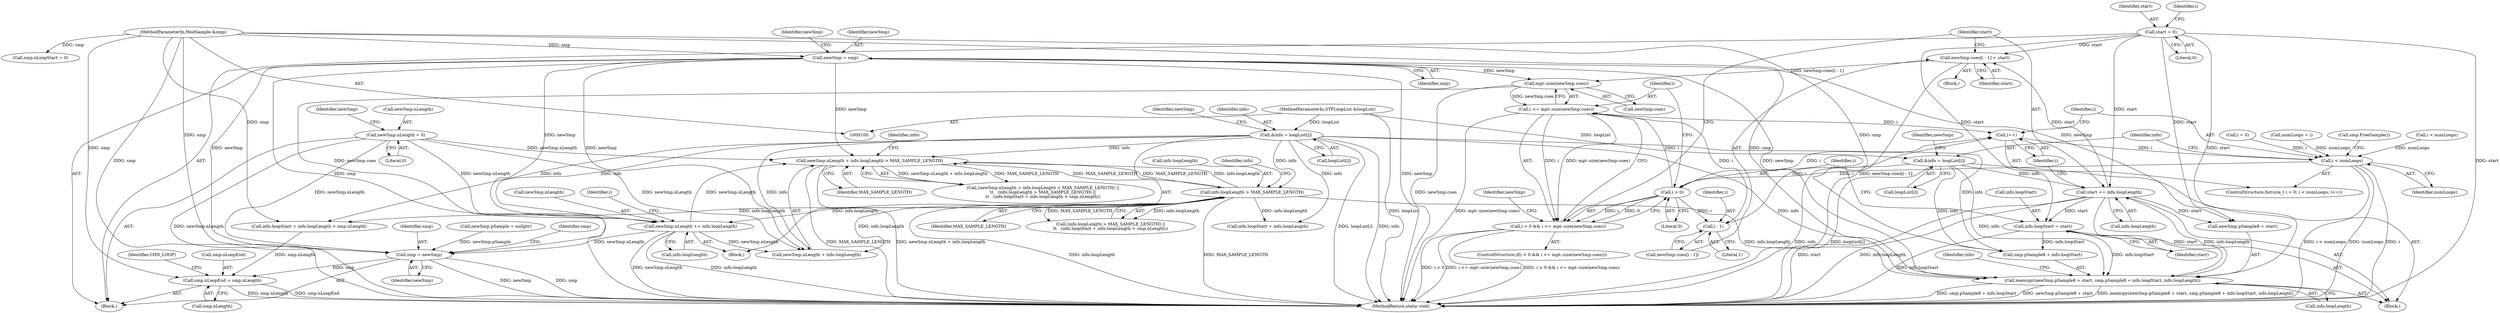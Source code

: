 digraph "1_openmpt_61fc6d3030a4d4283105cb5fb46b27b42fa5575e@array" {
"1000246" [label="(Call,newSmp.cues[i - 1] = start)"];
"1000193" [label="(Call,start = 0)"];
"1000255" [label="(Call,start += info.loopLength)"];
"1000208" [label="(Call,&info = loopList[i])"];
"1000102" [label="(MethodParameterIn,STPLoopList &loopList)"];
"1000213" [label="(Call,memcpy(newSmp.pSample8 + start, smp.pSample8 + info.loopStart, info.loopLength))"];
"1000113" [label="(Call,newSmp = smp)"];
"1000101" [label="(MethodParameterIn,ModSample &smp)"];
"1000229" [label="(Call,info.loopStart = start)"];
"1000142" [label="(Call,&info = loopList[i])"];
"1000159" [label="(Call,info.loopLength > MAX_SAMPLE_LENGTH)"];
"1000149" [label="(Call,newSmp.nLength + info.loopLength > MAX_SAMPLE_LENGTH)"];
"1000116" [label="(Call,newSmp.nLength = 0)"];
"1000180" [label="(Call,newSmp.nLength += info.loopLength)"];
"1000241" [label="(Call,mpt::size(newSmp.cues))"];
"1000239" [label="(Call,i <= mpt::size(newSmp.cues))"];
"1000204" [label="(Call,i++)"];
"1000201" [label="(Call,i < numLoops)"];
"1000236" [label="(Call,i > 0)"];
"1000235" [label="(Call,i > 0 && i <= mpt::size(newSmp.cues))"];
"1000251" [label="(Call,i - 1)"];
"1000261" [label="(Call,smp = newSmp)"];
"1000269" [label="(Call,smp.nLoopEnd = smp.nLength)"];
"1000195" [label="(Literal,0)"];
"1000204" [label="(Call,i++)"];
"1000113" [label="(Call,newSmp = smp)"];
"1000270" [label="(Call,smp.nLoopEnd)"];
"1000234" [label="(ControlStructure,if(i > 0 && i <= mpt::size(newSmp.cues)))"];
"1000103" [label="(Block,)"];
"1000180" [label="(Call,newSmp.nLength += info.loopLength)"];
"1000251" [label="(Call,i - 1)"];
"1000196" [label="(ControlStructure,for(size_t i = 0; i < numLoops; i++))"];
"1000242" [label="(Call,newSmp.cues)"];
"1000194" [label="(Identifier,start)"];
"1000219" [label="(Call,smp.pSample8 + info.loopStart)"];
"1000116" [label="(Call,newSmp.nLength = 0)"];
"1000198" [label="(Call,i = 0)"];
"1000176" [label="(Call,numLoops = i)"];
"1000101" [label="(MethodParameterIn,ModSample &smp)"];
"1000263" [label="(Identifier,newSmp)"];
"1000260" [label="(Call,smp.FreeSample())"];
"1000150" [label="(Call,newSmp.nLength + info.loopLength)"];
"1000253" [label="(Literal,1)"];
"1000181" [label="(Call,newSmp.nLength)"];
"1000262" [label="(Identifier,smp)"];
"1000256" [label="(Identifier,start)"];
"1000226" [label="(Call,info.loopLength)"];
"1000152" [label="(Identifier,newSmp)"];
"1000246" [label="(Call,newSmp.cues[i - 1] = start)"];
"1000165" [label="(Call,info.loopStart + info.loopLength)"];
"1000240" [label="(Identifier,i)"];
"1000247" [label="(Call,newSmp.cues[i - 1])"];
"1000121" [label="(Call,newSmp.pSample = nullptr)"];
"1000193" [label="(Call,start = 0)"];
"1000216" [label="(Identifier,newSmp)"];
"1000148" [label="(Call,(newSmp.nLength + info.loopLength > MAX_SAMPLE_LENGTH) ||\n\t\t   (info.loopLength > MAX_SAMPLE_LENGTH) ||\n\t\t   (info.loopStart + info.loopLength > smp.nLength))"];
"1000239" [label="(Call,i <= mpt::size(newSmp.cues))"];
"1000115" [label="(Identifier,smp)"];
"1000161" [label="(Identifier,info)"];
"1000269" [label="(Call,smp.nLoopEnd = smp.nLength)"];
"1000273" [label="(Call,smp.nLength)"];
"1000149" [label="(Call,newSmp.nLength + info.loopLength > MAX_SAMPLE_LENGTH)"];
"1000139" [label="(Identifier,i)"];
"1000163" [label="(Identifier,MAX_SAMPLE_LENGTH)"];
"1000203" [label="(Identifier,numLoops)"];
"1000278" [label="(MethodReturn,static void)"];
"1000206" [label="(Block,)"];
"1000236" [label="(Call,i > 0)"];
"1000230" [label="(Call,info.loopStart)"];
"1000277" [label="(Identifier,CHN_LOOP)"];
"1000233" [label="(Identifier,start)"];
"1000158" [label="(Call,(info.loopLength > MAX_SAMPLE_LENGTH) ||\n\t\t   (info.loopStart + info.loopLength > smp.nLength))"];
"1000164" [label="(Call,info.loopStart + info.loopLength > smp.nLength)"];
"1000140" [label="(Block,)"];
"1000245" [label="(Block,)"];
"1000266" [label="(Identifier,smp)"];
"1000235" [label="(Call,i > 0 && i <= mpt::size(newSmp.cues))"];
"1000238" [label="(Literal,0)"];
"1000118" [label="(Identifier,newSmp)"];
"1000135" [label="(Call,i < numLoops)"];
"1000209" [label="(Identifier,info)"];
"1000261" [label="(Call,smp = newSmp)"];
"1000214" [label="(Call,newSmp.pSample8 + start)"];
"1000249" [label="(Identifier,newSmp)"];
"1000144" [label="(Call,loopList[i])"];
"1000184" [label="(Call,info.loopLength)"];
"1000264" [label="(Call,smp.nLoopStart = 0)"];
"1000120" [label="(Literal,0)"];
"1000117" [label="(Call,newSmp.nLength)"];
"1000229" [label="(Call,info.loopStart = start)"];
"1000143" [label="(Identifier,info)"];
"1000160" [label="(Call,info.loopLength)"];
"1000241" [label="(Call,mpt::size(newSmp.cues))"];
"1000208" [label="(Call,&info = loopList[i])"];
"1000157" [label="(Identifier,MAX_SAMPLE_LENGTH)"];
"1000255" [label="(Call,start += info.loopLength)"];
"1000114" [label="(Identifier,newSmp)"];
"1000231" [label="(Identifier,info)"];
"1000201" [label="(Call,i < numLoops)"];
"1000202" [label="(Identifier,i)"];
"1000199" [label="(Identifier,i)"];
"1000205" [label="(Identifier,i)"];
"1000102" [label="(MethodParameterIn,STPLoopList &loopList)"];
"1000210" [label="(Call,loopList[i])"];
"1000237" [label="(Identifier,i)"];
"1000142" [label="(Call,&info = loopList[i])"];
"1000159" [label="(Call,info.loopLength > MAX_SAMPLE_LENGTH)"];
"1000213" [label="(Call,memcpy(newSmp.pSample8 + start, smp.pSample8 + info.loopStart, info.loopLength))"];
"1000252" [label="(Identifier,i)"];
"1000123" [label="(Identifier,newSmp)"];
"1000254" [label="(Identifier,start)"];
"1000257" [label="(Call,info.loopLength)"];
"1000167" [label="(Identifier,info)"];
"1000246" -> "1000245"  [label="AST: "];
"1000246" -> "1000254"  [label="CFG: "];
"1000247" -> "1000246"  [label="AST: "];
"1000254" -> "1000246"  [label="AST: "];
"1000256" -> "1000246"  [label="CFG: "];
"1000246" -> "1000278"  [label="DDG: newSmp.cues[i - 1]"];
"1000246" -> "1000241"  [label="DDG: newSmp.cues[i - 1]"];
"1000193" -> "1000246"  [label="DDG: start"];
"1000255" -> "1000246"  [label="DDG: start"];
"1000193" -> "1000103"  [label="AST: "];
"1000193" -> "1000195"  [label="CFG: "];
"1000194" -> "1000193"  [label="AST: "];
"1000195" -> "1000193"  [label="AST: "];
"1000199" -> "1000193"  [label="CFG: "];
"1000193" -> "1000278"  [label="DDG: start"];
"1000193" -> "1000213"  [label="DDG: start"];
"1000193" -> "1000214"  [label="DDG: start"];
"1000193" -> "1000229"  [label="DDG: start"];
"1000193" -> "1000255"  [label="DDG: start"];
"1000255" -> "1000206"  [label="AST: "];
"1000255" -> "1000257"  [label="CFG: "];
"1000256" -> "1000255"  [label="AST: "];
"1000257" -> "1000255"  [label="AST: "];
"1000205" -> "1000255"  [label="CFG: "];
"1000255" -> "1000278"  [label="DDG: start"];
"1000255" -> "1000278"  [label="DDG: info.loopLength"];
"1000255" -> "1000213"  [label="DDG: start"];
"1000255" -> "1000214"  [label="DDG: start"];
"1000255" -> "1000229"  [label="DDG: start"];
"1000208" -> "1000255"  [label="DDG: info"];
"1000213" -> "1000255"  [label="DDG: info.loopLength"];
"1000208" -> "1000206"  [label="AST: "];
"1000208" -> "1000210"  [label="CFG: "];
"1000209" -> "1000208"  [label="AST: "];
"1000210" -> "1000208"  [label="AST: "];
"1000216" -> "1000208"  [label="CFG: "];
"1000208" -> "1000278"  [label="DDG: info"];
"1000208" -> "1000278"  [label="DDG: loopList[i]"];
"1000102" -> "1000208"  [label="DDG: loopList"];
"1000208" -> "1000213"  [label="DDG: info"];
"1000208" -> "1000219"  [label="DDG: info"];
"1000102" -> "1000100"  [label="AST: "];
"1000102" -> "1000278"  [label="DDG: loopList"];
"1000102" -> "1000142"  [label="DDG: loopList"];
"1000213" -> "1000206"  [label="AST: "];
"1000213" -> "1000226"  [label="CFG: "];
"1000214" -> "1000213"  [label="AST: "];
"1000219" -> "1000213"  [label="AST: "];
"1000226" -> "1000213"  [label="AST: "];
"1000231" -> "1000213"  [label="CFG: "];
"1000213" -> "1000278"  [label="DDG: smp.pSample8 + info.loopStart"];
"1000213" -> "1000278"  [label="DDG: newSmp.pSample8 + start"];
"1000213" -> "1000278"  [label="DDG: memcpy(newSmp.pSample8 + start, smp.pSample8 + info.loopStart, info.loopLength)"];
"1000113" -> "1000213"  [label="DDG: newSmp"];
"1000101" -> "1000213"  [label="DDG: smp"];
"1000229" -> "1000213"  [label="DDG: info.loopStart"];
"1000142" -> "1000213"  [label="DDG: info"];
"1000159" -> "1000213"  [label="DDG: info.loopLength"];
"1000113" -> "1000103"  [label="AST: "];
"1000113" -> "1000115"  [label="CFG: "];
"1000114" -> "1000113"  [label="AST: "];
"1000115" -> "1000113"  [label="AST: "];
"1000118" -> "1000113"  [label="CFG: "];
"1000113" -> "1000278"  [label="DDG: newSmp"];
"1000113" -> "1000278"  [label="DDG: smp"];
"1000101" -> "1000113"  [label="DDG: smp"];
"1000113" -> "1000149"  [label="DDG: newSmp"];
"1000113" -> "1000150"  [label="DDG: newSmp"];
"1000113" -> "1000180"  [label="DDG: newSmp"];
"1000113" -> "1000214"  [label="DDG: newSmp"];
"1000113" -> "1000241"  [label="DDG: newSmp"];
"1000113" -> "1000261"  [label="DDG: newSmp"];
"1000101" -> "1000100"  [label="AST: "];
"1000101" -> "1000278"  [label="DDG: smp"];
"1000101" -> "1000164"  [label="DDG: smp"];
"1000101" -> "1000219"  [label="DDG: smp"];
"1000101" -> "1000261"  [label="DDG: smp"];
"1000101" -> "1000264"  [label="DDG: smp"];
"1000101" -> "1000269"  [label="DDG: smp"];
"1000229" -> "1000206"  [label="AST: "];
"1000229" -> "1000233"  [label="CFG: "];
"1000230" -> "1000229"  [label="AST: "];
"1000233" -> "1000229"  [label="AST: "];
"1000237" -> "1000229"  [label="CFG: "];
"1000229" -> "1000278"  [label="DDG: info.loopStart"];
"1000229" -> "1000219"  [label="DDG: info.loopStart"];
"1000142" -> "1000140"  [label="AST: "];
"1000142" -> "1000144"  [label="CFG: "];
"1000143" -> "1000142"  [label="AST: "];
"1000144" -> "1000142"  [label="AST: "];
"1000152" -> "1000142"  [label="CFG: "];
"1000142" -> "1000278"  [label="DDG: loopList[i]"];
"1000142" -> "1000278"  [label="DDG: info"];
"1000142" -> "1000149"  [label="DDG: info"];
"1000142" -> "1000150"  [label="DDG: info"];
"1000142" -> "1000159"  [label="DDG: info"];
"1000142" -> "1000164"  [label="DDG: info"];
"1000142" -> "1000165"  [label="DDG: info"];
"1000142" -> "1000180"  [label="DDG: info"];
"1000142" -> "1000219"  [label="DDG: info"];
"1000159" -> "1000158"  [label="AST: "];
"1000159" -> "1000163"  [label="CFG: "];
"1000160" -> "1000159"  [label="AST: "];
"1000163" -> "1000159"  [label="AST: "];
"1000167" -> "1000159"  [label="CFG: "];
"1000158" -> "1000159"  [label="CFG: "];
"1000159" -> "1000278"  [label="DDG: info.loopLength"];
"1000159" -> "1000278"  [label="DDG: MAX_SAMPLE_LENGTH"];
"1000159" -> "1000149"  [label="DDG: info.loopLength"];
"1000159" -> "1000149"  [label="DDG: MAX_SAMPLE_LENGTH"];
"1000159" -> "1000150"  [label="DDG: info.loopLength"];
"1000159" -> "1000158"  [label="DDG: info.loopLength"];
"1000159" -> "1000158"  [label="DDG: MAX_SAMPLE_LENGTH"];
"1000149" -> "1000159"  [label="DDG: MAX_SAMPLE_LENGTH"];
"1000159" -> "1000164"  [label="DDG: info.loopLength"];
"1000159" -> "1000165"  [label="DDG: info.loopLength"];
"1000159" -> "1000180"  [label="DDG: info.loopLength"];
"1000149" -> "1000148"  [label="AST: "];
"1000149" -> "1000157"  [label="CFG: "];
"1000150" -> "1000149"  [label="AST: "];
"1000157" -> "1000149"  [label="AST: "];
"1000161" -> "1000149"  [label="CFG: "];
"1000148" -> "1000149"  [label="CFG: "];
"1000149" -> "1000278"  [label="DDG: MAX_SAMPLE_LENGTH"];
"1000149" -> "1000278"  [label="DDG: newSmp.nLength + info.loopLength"];
"1000149" -> "1000148"  [label="DDG: newSmp.nLength + info.loopLength"];
"1000149" -> "1000148"  [label="DDG: MAX_SAMPLE_LENGTH"];
"1000116" -> "1000149"  [label="DDG: newSmp.nLength"];
"1000180" -> "1000149"  [label="DDG: newSmp.nLength"];
"1000116" -> "1000103"  [label="AST: "];
"1000116" -> "1000120"  [label="CFG: "];
"1000117" -> "1000116"  [label="AST: "];
"1000120" -> "1000116"  [label="AST: "];
"1000123" -> "1000116"  [label="CFG: "];
"1000116" -> "1000278"  [label="DDG: newSmp.nLength"];
"1000116" -> "1000150"  [label="DDG: newSmp.nLength"];
"1000116" -> "1000180"  [label="DDG: newSmp.nLength"];
"1000116" -> "1000261"  [label="DDG: newSmp.nLength"];
"1000180" -> "1000140"  [label="AST: "];
"1000180" -> "1000184"  [label="CFG: "];
"1000181" -> "1000180"  [label="AST: "];
"1000184" -> "1000180"  [label="AST: "];
"1000139" -> "1000180"  [label="CFG: "];
"1000180" -> "1000278"  [label="DDG: newSmp.nLength"];
"1000180" -> "1000278"  [label="DDG: info.loopLength"];
"1000180" -> "1000150"  [label="DDG: newSmp.nLength"];
"1000180" -> "1000261"  [label="DDG: newSmp.nLength"];
"1000241" -> "1000239"  [label="AST: "];
"1000241" -> "1000242"  [label="CFG: "];
"1000242" -> "1000241"  [label="AST: "];
"1000239" -> "1000241"  [label="CFG: "];
"1000241" -> "1000278"  [label="DDG: newSmp.cues"];
"1000241" -> "1000239"  [label="DDG: newSmp.cues"];
"1000241" -> "1000261"  [label="DDG: newSmp.cues"];
"1000239" -> "1000235"  [label="AST: "];
"1000240" -> "1000239"  [label="AST: "];
"1000235" -> "1000239"  [label="CFG: "];
"1000239" -> "1000278"  [label="DDG: mpt::size(newSmp.cues)"];
"1000239" -> "1000204"  [label="DDG: i"];
"1000239" -> "1000235"  [label="DDG: i"];
"1000239" -> "1000235"  [label="DDG: mpt::size(newSmp.cues)"];
"1000236" -> "1000239"  [label="DDG: i"];
"1000239" -> "1000251"  [label="DDG: i"];
"1000204" -> "1000196"  [label="AST: "];
"1000204" -> "1000205"  [label="CFG: "];
"1000205" -> "1000204"  [label="AST: "];
"1000202" -> "1000204"  [label="CFG: "];
"1000204" -> "1000201"  [label="DDG: i"];
"1000236" -> "1000204"  [label="DDG: i"];
"1000251" -> "1000204"  [label="DDG: i"];
"1000201" -> "1000196"  [label="AST: "];
"1000201" -> "1000203"  [label="CFG: "];
"1000202" -> "1000201"  [label="AST: "];
"1000203" -> "1000201"  [label="AST: "];
"1000209" -> "1000201"  [label="CFG: "];
"1000260" -> "1000201"  [label="CFG: "];
"1000201" -> "1000278"  [label="DDG: i < numLoops"];
"1000201" -> "1000278"  [label="DDG: numLoops"];
"1000201" -> "1000278"  [label="DDG: i"];
"1000198" -> "1000201"  [label="DDG: i"];
"1000176" -> "1000201"  [label="DDG: numLoops"];
"1000135" -> "1000201"  [label="DDG: numLoops"];
"1000201" -> "1000236"  [label="DDG: i"];
"1000236" -> "1000235"  [label="AST: "];
"1000236" -> "1000238"  [label="CFG: "];
"1000237" -> "1000236"  [label="AST: "];
"1000238" -> "1000236"  [label="AST: "];
"1000240" -> "1000236"  [label="CFG: "];
"1000235" -> "1000236"  [label="CFG: "];
"1000236" -> "1000235"  [label="DDG: i"];
"1000236" -> "1000235"  [label="DDG: 0"];
"1000236" -> "1000251"  [label="DDG: i"];
"1000235" -> "1000234"  [label="AST: "];
"1000249" -> "1000235"  [label="CFG: "];
"1000256" -> "1000235"  [label="CFG: "];
"1000235" -> "1000278"  [label="DDG: i > 0"];
"1000235" -> "1000278"  [label="DDG: i <= mpt::size(newSmp.cues)"];
"1000235" -> "1000278"  [label="DDG: i > 0 && i <= mpt::size(newSmp.cues)"];
"1000251" -> "1000247"  [label="AST: "];
"1000251" -> "1000253"  [label="CFG: "];
"1000252" -> "1000251"  [label="AST: "];
"1000253" -> "1000251"  [label="AST: "];
"1000247" -> "1000251"  [label="CFG: "];
"1000261" -> "1000103"  [label="AST: "];
"1000261" -> "1000263"  [label="CFG: "];
"1000262" -> "1000261"  [label="AST: "];
"1000263" -> "1000261"  [label="AST: "];
"1000266" -> "1000261"  [label="CFG: "];
"1000261" -> "1000278"  [label="DDG: newSmp"];
"1000261" -> "1000278"  [label="DDG: smp"];
"1000121" -> "1000261"  [label="DDG: newSmp.pSample"];
"1000261" -> "1000269"  [label="DDG: smp"];
"1000269" -> "1000103"  [label="AST: "];
"1000269" -> "1000273"  [label="CFG: "];
"1000270" -> "1000269"  [label="AST: "];
"1000273" -> "1000269"  [label="AST: "];
"1000277" -> "1000269"  [label="CFG: "];
"1000269" -> "1000278"  [label="DDG: smp.nLength"];
"1000269" -> "1000278"  [label="DDG: smp.nLoopEnd"];
"1000164" -> "1000269"  [label="DDG: smp.nLength"];
}
